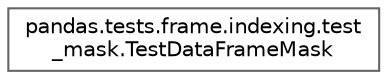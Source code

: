 digraph "Graphical Class Hierarchy"
{
 // LATEX_PDF_SIZE
  bgcolor="transparent";
  edge [fontname=Helvetica,fontsize=10,labelfontname=Helvetica,labelfontsize=10];
  node [fontname=Helvetica,fontsize=10,shape=box,height=0.2,width=0.4];
  rankdir="LR";
  Node0 [id="Node000000",label="pandas.tests.frame.indexing.test\l_mask.TestDataFrameMask",height=0.2,width=0.4,color="grey40", fillcolor="white", style="filled",URL="$d9/ddd/classpandas_1_1tests_1_1frame_1_1indexing_1_1test__mask_1_1TestDataFrameMask.html",tooltip=" "];
}
